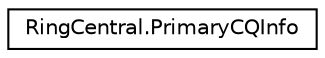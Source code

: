 digraph "Graphical Class Hierarchy"
{
 // LATEX_PDF_SIZE
  edge [fontname="Helvetica",fontsize="10",labelfontname="Helvetica",labelfontsize="10"];
  node [fontname="Helvetica",fontsize="10",shape=record];
  rankdir="LR";
  Node0 [label="RingCentral.PrimaryCQInfo",height=0.2,width=0.4,color="black", fillcolor="white", style="filled",URL="$classRingCentral_1_1PrimaryCQInfo.html",tooltip="Primary call session information. Supported for Call Queues only"];
}
